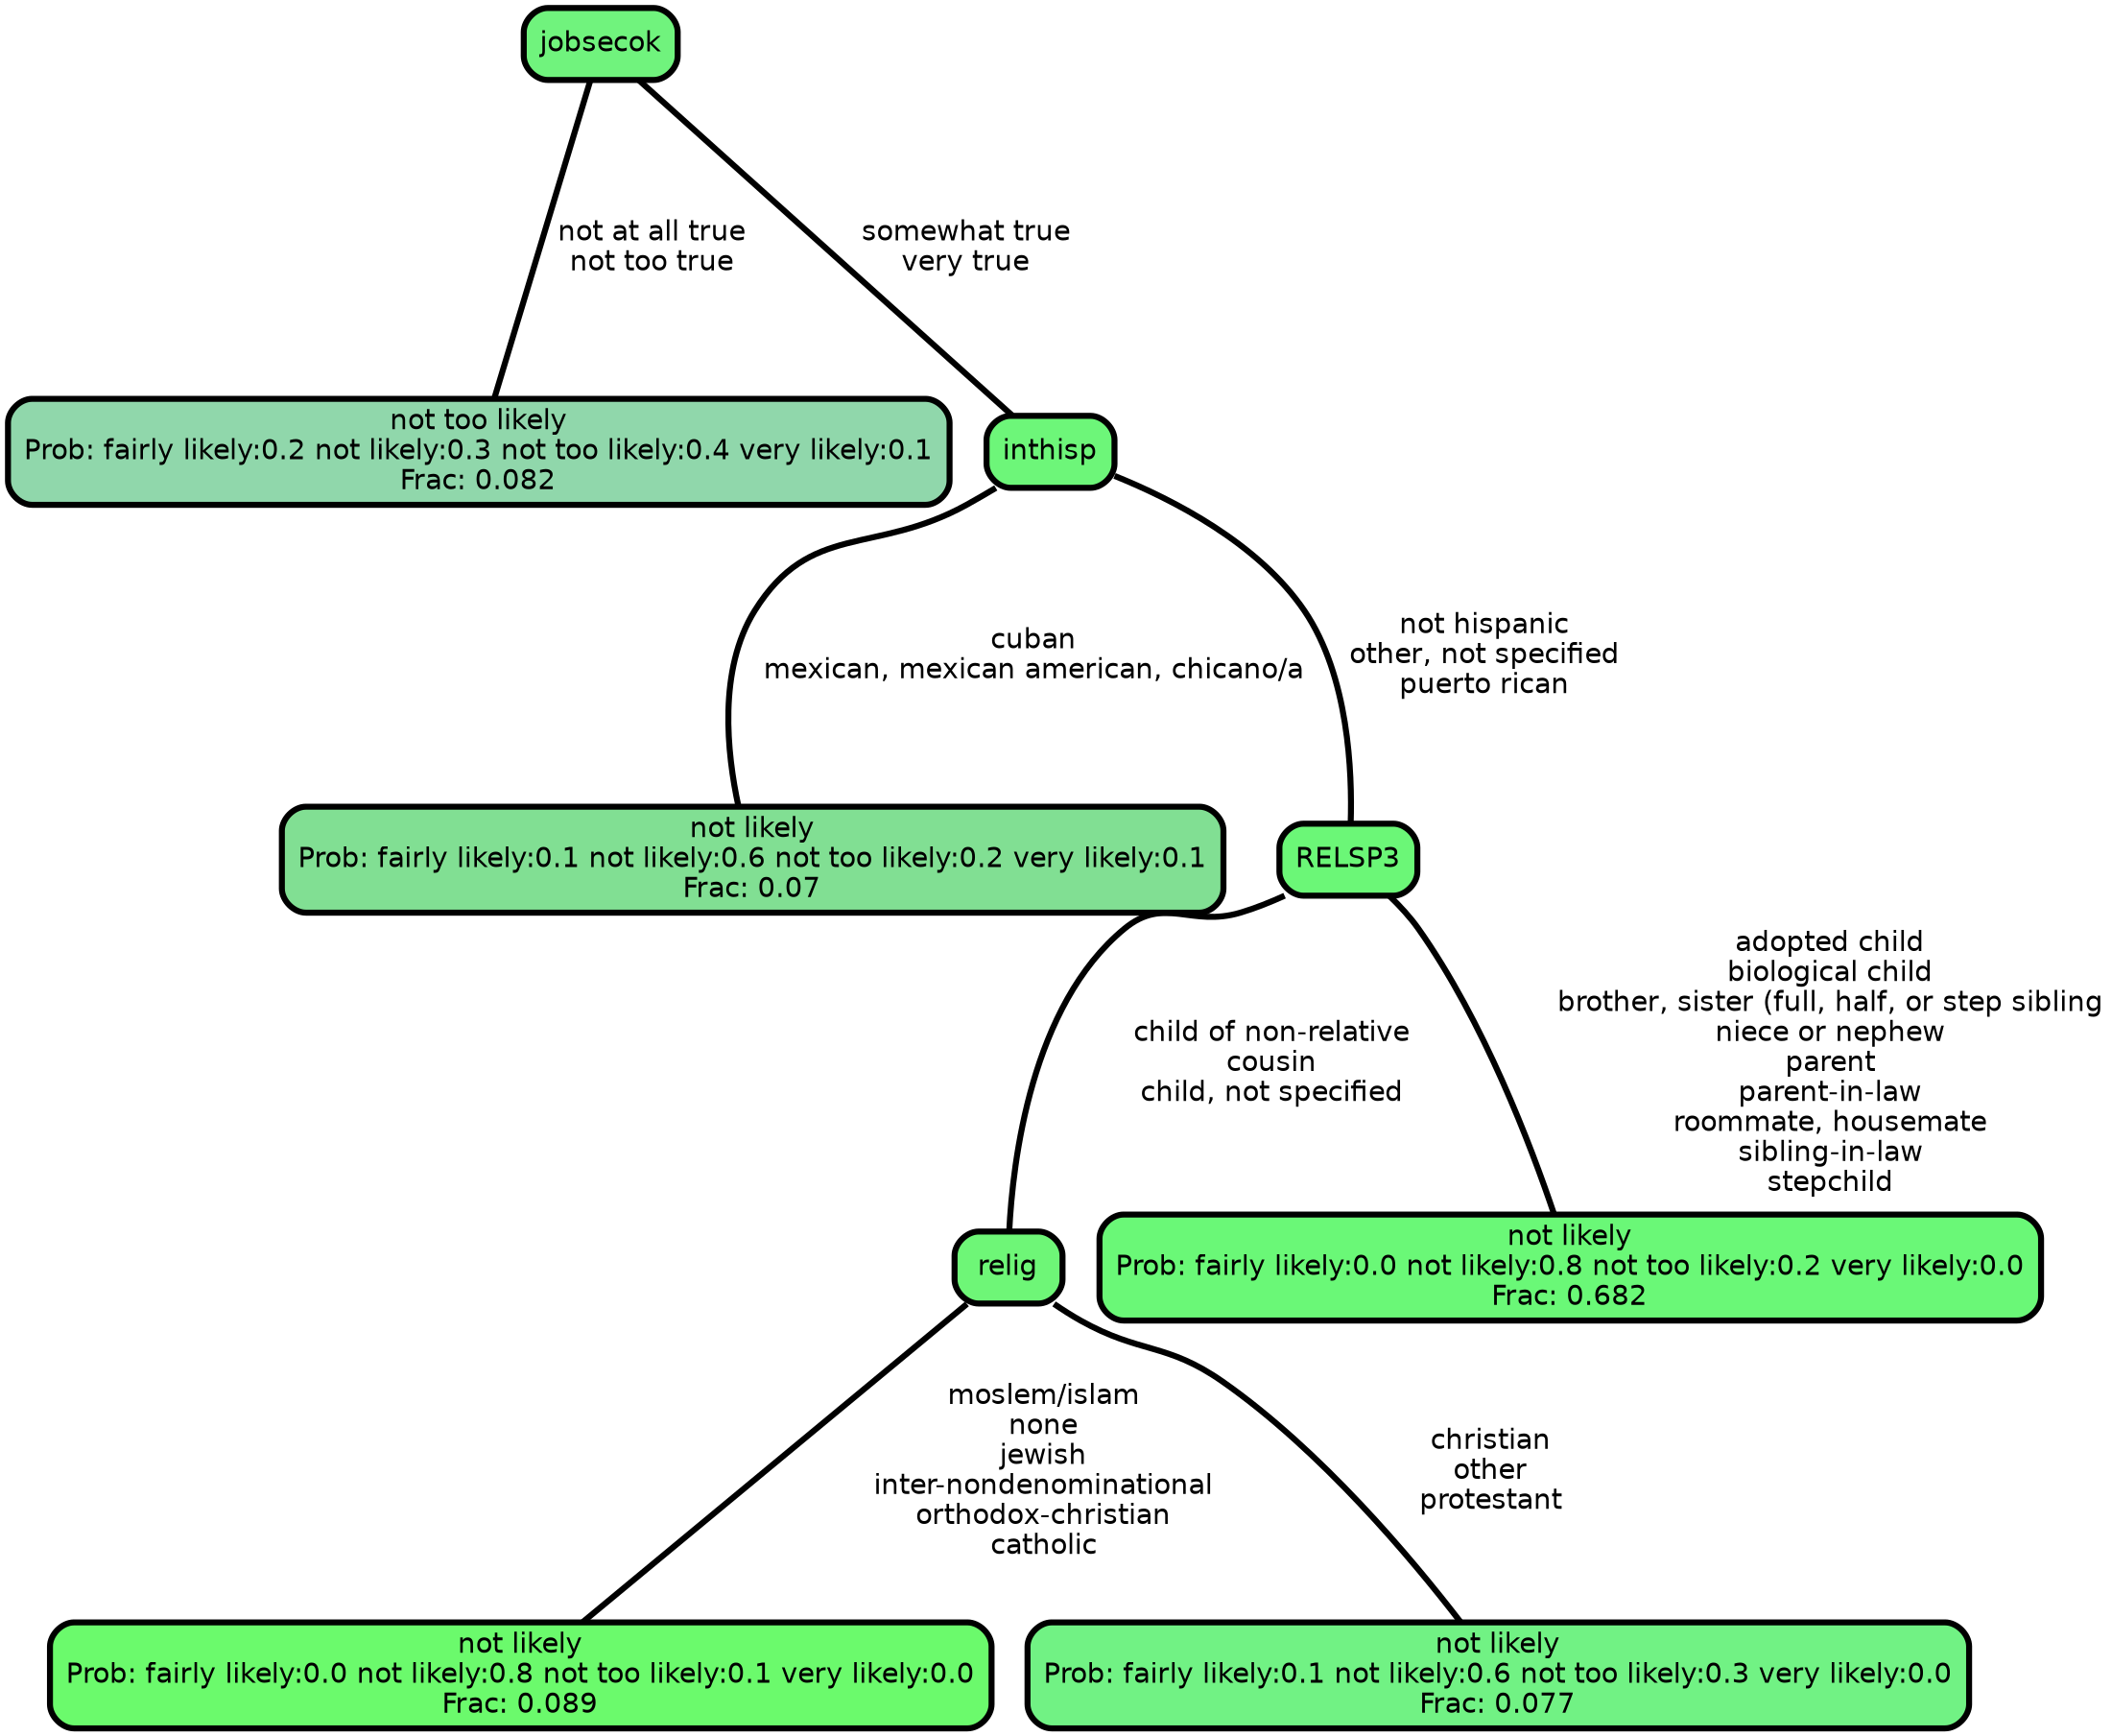 graph Tree {
node [shape=box, style="filled, rounded",color="black",penwidth="3",fontcolor="black",                 fontname=helvetica] ;
graph [ranksep="0 equally", splines=straight,                 bgcolor=transparent, dpi=200] ;
edge [fontname=helvetica, color=black] ;
0 [label="not too likely
Prob: fairly likely:0.2 not likely:0.3 not too likely:0.4 very likely:0.1
Frac: 0.082", fillcolor="#90d7ab"] ;
1 [label="jobsecok", fillcolor="#70f37d"] ;
2 [label="not likely
Prob: fairly likely:0.1 not likely:0.6 not too likely:0.2 very likely:0.1
Frac: 0.07", fillcolor="#81df93"] ;
3 [label="inthisp", fillcolor="#6df679"] ;
4 [label="not likely
Prob: fairly likely:0.0 not likely:0.8 not too likely:0.1 very likely:0.0
Frac: 0.089", fillcolor="#6bfa6c"] ;
5 [label="relig", fillcolor="#6ef677"] ;
6 [label="not likely
Prob: fairly likely:0.1 not likely:0.6 not too likely:0.3 very likely:0.0
Frac: 0.077", fillcolor="#71f284"] ;
7 [label="RELSP3", fillcolor="#6bf777"] ;
8 [label="not likely
Prob: fairly likely:0.0 not likely:0.8 not too likely:0.2 very likely:0.0
Frac: 0.682", fillcolor="#6af877"] ;
1 -- 0 [label=" not at all true\n not too true",penwidth=3] ;
1 -- 3 [label=" somewhat true\n very true",penwidth=3] ;
3 -- 2 [label=" cuban\n mexican, mexican american, chicano/a",penwidth=3] ;
3 -- 7 [label=" not hispanic\n other, not specified\n puerto rican",penwidth=3] ;
5 -- 4 [label=" moslem/islam\n none\n jewish\n inter-nondenominational\n orthodox-christian\n catholic",penwidth=3] ;
5 -- 6 [label=" christian\n other\n protestant",penwidth=3] ;
7 -- 5 [label=" child of non-relative\n cousin\n child, not specified",penwidth=3] ;
7 -- 8 [label=" adopted child\n biological child\n brother, sister (full, half, or step sibling\n niece or nephew\n parent\n parent-in-law\n roommate, housemate\n sibling-in-law\n stepchild",penwidth=3] ;
{rank = same;}}